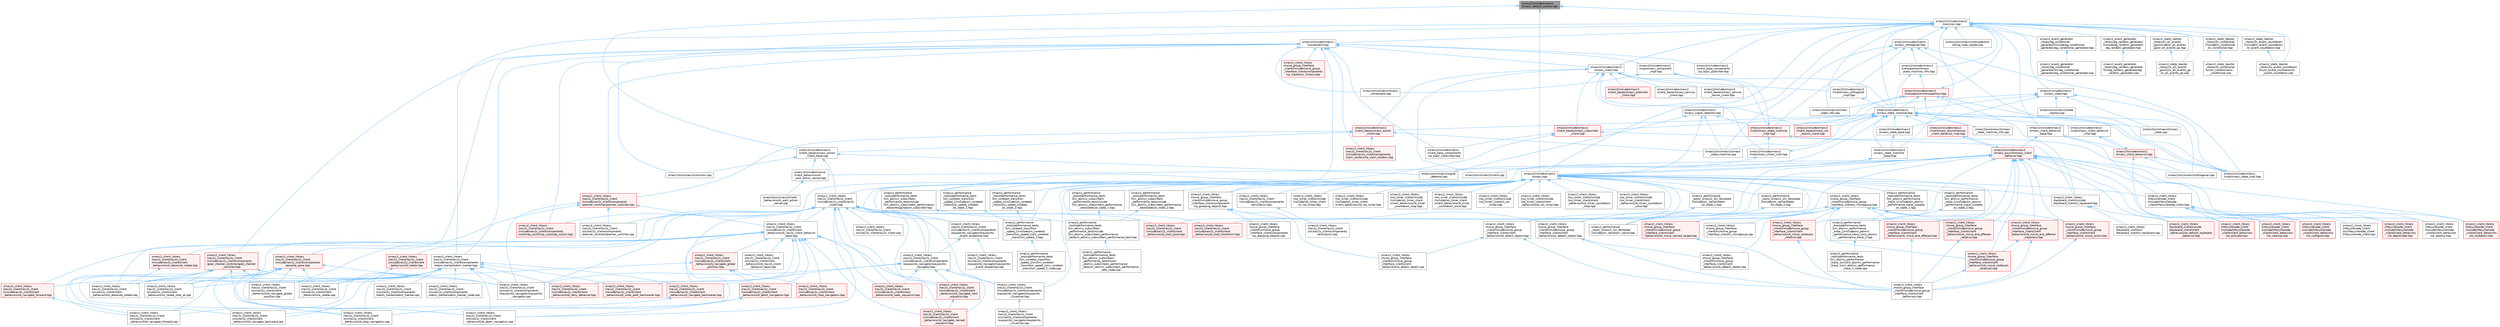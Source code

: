 digraph "smacc2/include/smacc2/smacc_default_events.hpp"
{
 // LATEX_PDF_SIZE
  bgcolor="transparent";
  edge [fontname=Helvetica,fontsize=10,labelfontname=Helvetica,labelfontsize=10];
  node [fontname=Helvetica,fontsize=10,shape=box,height=0.2,width=0.4];
  Node1 [label="smacc2/include/smacc2\l/smacc_default_events.hpp",height=0.2,width=0.4,color="gray40", fillcolor="grey60", style="filled", fontcolor="black",tooltip=" "];
  Node1 -> Node2 [dir="back",color="steelblue1",style="solid"];
  Node2 [label="smacc2/include/smacc2\l/client_bases/smacc_action\l_client_base.hpp",height=0.2,width=0.4,color="grey40", fillcolor="white", style="filled",URL="$smacc__action__client__base_8hpp.html",tooltip=" "];
  Node2 -> Node3 [dir="back",color="steelblue1",style="solid"];
  Node3 [label="smacc2/include/smacc2\l/client_behaviors/cb\l_wait_action_server.hpp",height=0.2,width=0.4,color="grey40", fillcolor="white", style="filled",URL="$cb__wait__action__server_8hpp.html",tooltip=" "];
  Node3 -> Node4 [dir="back",color="steelblue1",style="solid"];
  Node4 [label="smacc2/src/smacc2/client\l_behaviors/cb_wait_action\l_server.cpp",height=0.2,width=0.4,color="grey40", fillcolor="white", style="filled",URL="$cb__wait__action__server_8cpp.html",tooltip=" "];
  Node2 -> Node5 [dir="back",color="steelblue1",style="solid"];
  Node5 [label="smacc2/src/smacc2/common.cpp",height=0.2,width=0.4,color="grey40", fillcolor="white", style="filled",URL="$src_2smacc2_2common_8cpp.html",tooltip=" "];
  Node2 -> Node6 [dir="back",color="steelblue1",style="solid"];
  Node6 [label="smacc2/src/smacc2/signal\l_detector.cpp",height=0.2,width=0.4,color="grey40", fillcolor="white", style="filled",URL="$signal__detector_8cpp.html",tooltip=" "];
  Node2 -> Node7 [dir="back",color="steelblue1",style="solid"];
  Node7 [label="smacc2_client_library\l/nav2z_client/nav2z_client\l/include/nav2z_client/nav2z\l_client.hpp",height=0.2,width=0.4,color="grey40", fillcolor="white", style="filled",URL="$nav2z__client_8hpp.html",tooltip=" "];
  Node7 -> Node8 [dir="back",color="steelblue1",style="solid"];
  Node8 [label="smacc2_client_library\l/nav2z_client/nav2z_client\l/include/nav2z_client/client\l_behaviors/cb_nav2z_client_behavior\l_base.hpp",height=0.2,width=0.4,color="grey40", fillcolor="white", style="filled",URL="$cb__nav2z__client__behavior__base_8hpp.html",tooltip=" "];
  Node8 -> Node9 [dir="back",color="steelblue1",style="solid"];
  Node9 [label="smacc2_client_library\l/nav2z_client/nav2z_client\l/include/nav2z_client/client\l_behaviors/cb_abort_navigation.hpp",height=0.2,width=0.4,color="red", fillcolor="#FFF0F0", style="filled",URL="$cb__abort__navigation_8hpp.html",tooltip=" "];
  Node9 -> Node11 [dir="back",color="steelblue1",style="solid"];
  Node11 [label="smacc2_client_library\l/nav2z_client/nav2z_client\l/src/nav2z_client/client\l_behaviors/cb_abort_navigation.cpp",height=0.2,width=0.4,color="grey40", fillcolor="white", style="filled",URL="$cb__abort__navigation_8cpp.html",tooltip=" "];
  Node9 -> Node12 [dir="back",color="steelblue1",style="solid"];
  Node12 [label="smacc2_client_library\l/nav2z_client/nav2z_client\l/src/nav2z_client/client\l_behaviors/cb_stop_navigation.cpp",height=0.2,width=0.4,color="grey40", fillcolor="white", style="filled",URL="$cb__stop__navigation_8cpp.html",tooltip=" "];
  Node8 -> Node13 [dir="back",color="steelblue1",style="solid"];
  Node13 [label="smacc2_client_library\l/nav2z_client/nav2z_client\l/include/nav2z_client/client\l_behaviors/cb_absolute_rotate.hpp",height=0.2,width=0.4,color="red", fillcolor="#FFF0F0", style="filled",URL="$cb__absolute__rotate_8hpp.html",tooltip=" "];
  Node13 -> Node16 [dir="back",color="steelblue1",style="solid"];
  Node16 [label="smacc2_client_library\l/nav2z_client/nav2z_client\l/src/nav2z_client/client\l_behaviors/cb_absolute_rotate.cpp",height=0.2,width=0.4,color="grey40", fillcolor="white", style="filled",URL="$cb__absolute__rotate_8cpp.html",tooltip=" "];
  Node8 -> Node17 [dir="back",color="steelblue1",style="solid"];
  Node17 [label="smacc2_client_library\l/nav2z_client/nav2z_client\l/include/nav2z_client/client\l_behaviors/cb_navigate_backwards.hpp",height=0.2,width=0.4,color="red", fillcolor="#FFF0F0", style="filled",URL="$cb__navigate__backwards_8hpp.html",tooltip=" "];
  Node17 -> Node18 [dir="back",color="steelblue1",style="solid"];
  Node18 [label="smacc2_client_library\l/nav2z_client/nav2z_client\l/src/nav2z_client/client\l_behaviors/cb_navigate_backward.cpp",height=0.2,width=0.4,color="grey40", fillcolor="white", style="filled",URL="$cb__navigate__backward_8cpp.html",tooltip=" "];
  Node8 -> Node19 [dir="back",color="steelblue1",style="solid"];
  Node19 [label="smacc2_client_library\l/nav2z_client/nav2z_client\l/include/nav2z_client/client\l_behaviors/cb_navigate_forward.hpp",height=0.2,width=0.4,color="red", fillcolor="#FFF0F0", style="filled",URL="$cb__navigate__forward_8hpp.html",tooltip=" "];
  Node19 -> Node20 [dir="back",color="steelblue1",style="solid"];
  Node20 [label="smacc2_client_library\l/nav2z_client/nav2z_client\l/src/nav2z_client/client\l_behaviors/cb_navigate_forward.cpp",height=0.2,width=0.4,color="grey40", fillcolor="white", style="filled",URL="$cb__navigate__forward_8cpp.html",tooltip=" "];
  Node8 -> Node21 [dir="back",color="steelblue1",style="solid"];
  Node21 [label="smacc2_client_library\l/nav2z_client/nav2z_client\l/include/nav2z_client/client\l_behaviors/cb_navigate_global\l_position.hpp",height=0.2,width=0.4,color="red", fillcolor="#FFF0F0", style="filled",URL="$cb__navigate__global__position_8hpp.html",tooltip=" "];
  Node21 -> Node9 [dir="back",color="steelblue1",style="solid"];
  Node21 -> Node22 [dir="back",color="steelblue1",style="solid"];
  Node22 [label="smacc2_client_library\l/nav2z_client/nav2z_client\l/include/nav2z_client/client\l_behaviors/cb_stop_navigation.hpp",height=0.2,width=0.4,color="red", fillcolor="#FFF0F0", style="filled",URL="$cb__stop__navigation_8hpp.html",tooltip=" "];
  Node21 -> Node23 [dir="back",color="steelblue1",style="solid"];
  Node23 [label="smacc2_client_library\l/nav2z_client/nav2z_client\l/src/nav2z_client/client\l_behaviors/cb_navigate_global\l_position.cpp",height=0.2,width=0.4,color="grey40", fillcolor="white", style="filled",URL="$cb__navigate__global__position_8cpp.html",tooltip=" "];
  Node8 -> Node24 [dir="back",color="steelblue1",style="solid"];
  Node24 [label="smacc2_client_library\l/nav2z_client/nav2z_client\l/include/nav2z_client/client\l_behaviors/cb_navigate_named\l_waypoint.hpp",height=0.2,width=0.4,color="red", fillcolor="#FFF0F0", style="filled",URL="$cb__navigate__named__waypoint_8hpp.html",tooltip=" "];
  Node8 -> Node26 [dir="back",color="steelblue1",style="solid"];
  Node26 [label="smacc2_client_library\l/nav2z_client/nav2z_client\l/include/nav2z_client/client\l_behaviors/cb_navigate_next\l_waypoint.hpp",height=0.2,width=0.4,color="red", fillcolor="#FFF0F0", style="filled",URL="$cb__navigate__next__waypoint_8hpp.html",tooltip=" "];
  Node26 -> Node24 [dir="back",color="steelblue1",style="solid"];
  Node8 -> Node30 [dir="back",color="steelblue1",style="solid"];
  Node30 [label="smacc2_client_library\l/nav2z_client/nav2z_client\l/include/nav2z_client/client\l_behaviors/cb_retry_behavior.hpp",height=0.2,width=0.4,color="red", fillcolor="#FFF0F0", style="filled",URL="$cb__retry__behavior_8hpp.html",tooltip=" "];
  Node8 -> Node31 [dir="back",color="steelblue1",style="solid"];
  Node31 [label="smacc2_client_library\l/nav2z_client/nav2z_client\l/include/nav2z_client/client\l_behaviors/cb_rotate.hpp",height=0.2,width=0.4,color="red", fillcolor="#FFF0F0", style="filled",URL="$cb__rotate_8hpp.html",tooltip=" "];
  Node31 -> Node32 [dir="back",color="steelblue1",style="solid"];
  Node32 [label="smacc2_client_library\l/nav2z_client/nav2z_client\l/src/nav2z_client/client\l_behaviors/cb_rotate.cpp",height=0.2,width=0.4,color="grey40", fillcolor="white", style="filled",URL="$cb__rotate_8cpp.html",tooltip=" "];
  Node8 -> Node33 [dir="back",color="steelblue1",style="solid"];
  Node33 [label="smacc2_client_library\l/nav2z_client/nav2z_client\l/include/nav2z_client/client\l_behaviors/cb_seek_waypoint.hpp",height=0.2,width=0.4,color="red", fillcolor="#FFF0F0", style="filled",URL="$cb__seek__waypoint_8hpp.html",tooltip=" "];
  Node8 -> Node22 [dir="back",color="steelblue1",style="solid"];
  Node8 -> Node35 [dir="back",color="steelblue1",style="solid"];
  Node35 [label="smacc2_client_library\l/nav2z_client/nav2z_client\l/include/nav2z_client/client\l_behaviors/cb_undo_path_backwards.hpp",height=0.2,width=0.4,color="red", fillcolor="#FFF0F0", style="filled",URL="$cb__undo__path__backwards_8hpp.html",tooltip=" "];
  Node8 -> Node37 [dir="back",color="steelblue1",style="solid"];
  Node37 [label="smacc2_client_library\l/nav2z_client/nav2z_client\l/src/nav2z_client/client\l_behaviors/cb_nav2z_client\l_behavior_base.cpp",height=0.2,width=0.4,color="grey40", fillcolor="white", style="filled",URL="$cb__nav2z__client__behavior__base_8cpp.html",tooltip=" "];
  Node7 -> Node24 [dir="back",color="steelblue1",style="solid"];
  Node7 -> Node26 [dir="back",color="steelblue1",style="solid"];
  Node7 -> Node33 [dir="back",color="steelblue1",style="solid"];
  Node7 -> Node38 [dir="back",color="steelblue1",style="solid"];
  Node38 [label="smacc2_client_library\l/nav2z_client/nav2z_client\l/include/nav2z_client/client\l_behaviors/cb_wait_pose.hpp",height=0.2,width=0.4,color="red", fillcolor="#FFF0F0", style="filled",URL="$cb__wait__pose_8hpp.html",tooltip=" "];
  Node7 -> Node40 [dir="back",color="steelblue1",style="solid"];
  Node40 [label="smacc2_client_library\l/nav2z_client/nav2z_client\l/include/nav2z_client/client\l_behaviors/cb_wait_transform.hpp",height=0.2,width=0.4,color="red", fillcolor="#FFF0F0", style="filled",URL="$cb__wait__transform_8hpp.html",tooltip=" "];
  Node7 -> Node42 [dir="back",color="steelblue1",style="solid"];
  Node42 [label="smacc2_client_library\l/nav2z_client/nav2z_client\l/include/nav2z_client/components\l/costmap_switch/cp_costmap_switch.hpp",height=0.2,width=0.4,color="red", fillcolor="#FFF0F0", style="filled",URL="$cp__costmap__switch_8hpp.html",tooltip=" "];
  Node7 -> Node44 [dir="back",color="steelblue1",style="solid"];
  Node44 [label="smacc2_client_library\l/nav2z_client/nav2z_client\l/include/nav2z_client/components\l/waypoints_navigator/waypoints\l_event_dispatcher.hpp",height=0.2,width=0.4,color="grey40", fillcolor="white", style="filled",URL="$waypoints__event__dispatcher_8hpp.html",tooltip=" "];
  Node44 -> Node45 [dir="back",color="steelblue1",style="solid"];
  Node45 [label="smacc2_client_library\l/nav2z_client/nav2z_client\l/include/nav2z_client/components\l/waypoints_navigator/waypoints\l_navigator.hpp",height=0.2,width=0.4,color="grey40", fillcolor="white", style="filled",URL="$waypoints__navigator_8hpp.html",tooltip=" "];
  Node45 -> Node17 [dir="back",color="steelblue1",style="solid"];
  Node45 -> Node24 [dir="back",color="steelblue1",style="solid"];
  Node45 -> Node26 [dir="back",color="steelblue1",style="solid"];
  Node45 -> Node33 [dir="back",color="steelblue1",style="solid"];
  Node45 -> Node46 [dir="back",color="steelblue1",style="solid"];
  Node46 [label="smacc2_client_library\l/nav2z_client/nav2z_client\l/include/nav2z_client/components\l/waypoints_navigator/waypoints\l_visualizer.hpp",height=0.2,width=0.4,color="grey40", fillcolor="white", style="filled",URL="$waypoints__visualizer_8hpp.html",tooltip=" "];
  Node46 -> Node47 [dir="back",color="steelblue1",style="solid"];
  Node47 [label="smacc2_client_library\l/nav2z_client/nav2z_client\l/src/nav2z_client/components\l/waypoints_navigator/waypoints\l_visualizer.cpp",height=0.2,width=0.4,color="grey40", fillcolor="white", style="filled",URL="$waypoints__visualizer_8cpp.html",tooltip=" "];
  Node45 -> Node48 [dir="back",color="steelblue1",style="solid"];
  Node48 [label="smacc2_client_library\l/nav2z_client/nav2z_client\l/src/nav2z_client/components\l/waypoints_navigator/waypoints\l_navigator.cpp",height=0.2,width=0.4,color="grey40", fillcolor="white", style="filled",URL="$waypoints__navigator_8cpp.html",tooltip=" "];
  Node44 -> Node49 [dir="back",color="steelblue1",style="solid"];
  Node49 [label="smacc2_client_library\l/nav2z_client/nav2z_client\l/src/nav2z_client/components\l/waypoints_navigator/waypoints\l_event_dispatcher.cpp",height=0.2,width=0.4,color="grey40", fillcolor="white", style="filled",URL="$waypoints__event__dispatcher_8cpp.html",tooltip=" "];
  Node7 -> Node45 [dir="back",color="steelblue1",style="solid"];
  Node7 -> Node46 [dir="back",color="steelblue1",style="solid"];
  Node7 -> Node11 [dir="back",color="steelblue1",style="solid"];
  Node7 -> Node16 [dir="back",color="steelblue1",style="solid"];
  Node7 -> Node15 [dir="back",color="steelblue1",style="solid"];
  Node15 [label="smacc2_client_library\l/nav2z_client/nav2z_client\l/src/nav2z_client/client\l_behaviors/cb_rotate_look_at.cpp",height=0.2,width=0.4,color="grey40", fillcolor="white", style="filled",URL="$cb__rotate__look__at_8cpp.html",tooltip=" "];
  Node7 -> Node12 [dir="back",color="steelblue1",style="solid"];
  Node7 -> Node50 [dir="back",color="steelblue1",style="solid"];
  Node50 [label="smacc2_client_library\l/nav2z_client/nav2z_client\l/src/nav2z_client/components\l/planner_switcher/planner_switcher.cpp",height=0.2,width=0.4,color="grey40", fillcolor="white", style="filled",URL="$planner__switcher_8cpp.html",tooltip=" "];
  Node7 -> Node48 [dir="back",color="steelblue1",style="solid"];
  Node7 -> Node51 [dir="back",color="steelblue1",style="solid"];
  Node51 [label="smacc2_client_library\l/nav2z_client/nav2z_client\l/src/nav2z_client/nav2z_client.cpp",height=0.2,width=0.4,color="grey40", fillcolor="white", style="filled",URL="$nav2z__client_8cpp.html",tooltip=" "];
  Node1 -> Node52 [dir="back",color="steelblue1",style="solid"];
  Node52 [label="smacc2/include/smacc2\l/common.hpp",height=0.2,width=0.4,color="grey40", fillcolor="white", style="filled",URL="$include_2smacc2_2common_8hpp.html",tooltip=" "];
  Node52 -> Node53 [dir="back",color="steelblue1",style="solid"];
  Node53 [label="smacc2/include/smacc2\l/client_base_components\l/cp_topic_publisher.hpp",height=0.2,width=0.4,color="grey40", fillcolor="white", style="filled",URL="$cp__topic__publisher_8hpp.html",tooltip=" "];
  Node52 -> Node54 [dir="back",color="steelblue1",style="solid"];
  Node54 [label="smacc2/include/smacc2\l/component.hpp",height=0.2,width=0.4,color="grey40", fillcolor="white", style="filled",URL="$component_8hpp.html",tooltip=" "];
  Node54 -> Node53 [dir="back",color="steelblue1",style="solid"];
  Node54 -> Node55 [dir="back",color="steelblue1",style="solid"];
  Node55 [label="smacc2/include/smacc2\l/client_base_components\l/cp_topic_subscriber.hpp",height=0.2,width=0.4,color="grey40", fillcolor="white", style="filled",URL="$cp__topic__subscriber_8hpp.html",tooltip=" "];
  Node54 -> Node56 [dir="back",color="steelblue1",style="solid"];
  Node56 [label="smacc2/include/smacc2\l/impl/smacc_component\l_impl.hpp",height=0.2,width=0.4,color="grey40", fillcolor="white", style="filled",URL="$smacc__component__impl_8hpp.html",tooltip=" "];
  Node56 -> Node57 [dir="back",color="steelblue1",style="solid"];
  Node57 [label="smacc2/include/smacc2\l/smacc_state_machine.hpp",height=0.2,width=0.4,color="grey40", fillcolor="white", style="filled",URL="$smacc__state__machine_8hpp.html",tooltip=" "];
  Node57 -> Node58 [dir="back",color="steelblue1",style="solid"];
  Node58 [label="smacc2/include/smacc2\l/client_bases/smacc_action\l_client.hpp",height=0.2,width=0.4,color="red", fillcolor="#FFF0F0", style="filled",URL="$smacc__action__client_8hpp.html",tooltip=" "];
  Node58 -> Node2 [dir="back",color="steelblue1",style="solid"];
  Node58 -> Node60 [dir="back",color="steelblue1",style="solid"];
  Node60 [label="smacc2/src/smacc2/smacc\l_state_machine.cpp",height=0.2,width=0.4,color="grey40", fillcolor="white", style="filled",URL="$smacc__state__machine_8cpp.html",tooltip=" "];
  Node58 -> Node61 [dir="back",color="steelblue1",style="solid"];
  Node61 [label="smacc2_client_library\l/nav2z_client/nav2z_client\l/include/nav2z_client/components\l/planner_switcher/planner_switcher.hpp",height=0.2,width=0.4,color="red", fillcolor="#FFF0F0", style="filled",URL="$planner__switcher_8hpp.html",tooltip=" "];
  Node61 -> Node8 [dir="back",color="steelblue1",style="solid"];
  Node61 -> Node23 [dir="back",color="steelblue1",style="solid"];
  Node61 -> Node50 [dir="back",color="steelblue1",style="solid"];
  Node61 -> Node48 [dir="back",color="steelblue1",style="solid"];
  Node58 -> Node62 [dir="back",color="steelblue1",style="solid"];
  Node62 [label="smacc2_client_library\l/nav2z_client/nav2z_client\l/include/nav2z_client/components\l/slam_toolbox/cp_slam_toolbox.hpp",height=0.2,width=0.4,color="red", fillcolor="#FFF0F0", style="filled",URL="$cp__slam__toolbox_8hpp.html",tooltip=" "];
  Node57 -> Node68 [dir="back",color="steelblue1",style="solid"];
  Node68 [label="smacc2/include/smacc2\l/client_bases/smacc_ros\l_launch_client.hpp",height=0.2,width=0.4,color="red", fillcolor="#FFF0F0", style="filled",URL="$smacc__ros__launch__client_8hpp.html",tooltip=" "];
  Node57 -> Node72 [dir="back",color="steelblue1",style="solid"];
  Node72 [label="smacc2/include/smacc2\l/client_bases/smacc_subscriber\l_client.hpp",height=0.2,width=0.4,color="red", fillcolor="#FFF0F0", style="filled",URL="$smacc__subscriber__client_8hpp.html",tooltip=" "];
  Node72 -> Node55 [dir="back",color="steelblue1",style="solid"];
  Node72 -> Node73 [dir="back",color="steelblue1",style="solid"];
  Node73 [label="smacc2_client_library\l/keyboard_client/include\l/keyboard_client/cl_keyboard.hpp",height=0.2,width=0.4,color="grey40", fillcolor="white", style="filled",URL="$cl__keyboard_8hpp.html",tooltip=" "];
  Node73 -> Node74 [dir="back",color="steelblue1",style="solid"];
  Node74 [label="smacc2_client_library\l/keyboard_client/include\l/keyboard_client/client\l_behaviors/cb_default_keyboard\l_behavior.hpp",height=0.2,width=0.4,color="red", fillcolor="#FFF0F0", style="filled",URL="$cb__default__keyboard__behavior_8hpp.html",tooltip=" "];
  Node73 -> Node76 [dir="back",color="steelblue1",style="solid"];
  Node76 [label="smacc2_client_library\l/keyboard_client/src\l/keyboard_client/cl_keyboard.cpp",height=0.2,width=0.4,color="grey40", fillcolor="white", style="filled",URL="$cl__keyboard_8cpp.html",tooltip=" "];
  Node72 -> Node80 [dir="back",color="steelblue1",style="solid"];
  Node80 [label="smacc2_performance\l_tools/performance_tests\l/sm_atomic_subscribers\l_performance_test/include\l/sm_atomic_subscribers_performance\l_test/orthogonals/or_subscriber.hpp",height=0.2,width=0.4,color="grey40", fillcolor="white", style="filled",URL="$or__subscriber_8hpp.html",tooltip=" "];
  Node80 -> Node81 [dir="back",color="steelblue1",style="solid"];
  Node81 [label="smacc2_performance\l_tools/performance_tests\l/sm_atomic_subscribers\l_performance_test/include\l/sm_atomic_subscribers_performance\l_test/sm_atomic_subscribers_performance_test.hpp",height=0.2,width=0.4,color="grey40", fillcolor="white", style="filled",URL="$sm__atomic__subscribers__performance__test_8hpp.html",tooltip=" "];
  Node81 -> Node82 [dir="back",color="steelblue1",style="solid"];
  Node82 [label="smacc2_performance\l_tools/performance_tests\l/sm_atomic_subscribers\l_performance_test/src/sm\l_atomic_subscribers_performance\l_test/sm_atomic_subscribers_performance\l_test_node.cpp",height=0.2,width=0.4,color="grey40", fillcolor="white", style="filled",URL="$sm__atomic__subscribers__performance__test__node_8cpp.html",tooltip=" "];
  Node57 -> Node83 [dir="back",color="steelblue1",style="solid"];
  Node83 [label="smacc2/include/smacc2\l/impl/smacc_asynchronous\l_client_behavior_impl.hpp",height=0.2,width=0.4,color="red", fillcolor="#FFF0F0", style="filled",URL="$smacc__asynchronous__client__behavior__impl_8hpp.html",tooltip=" "];
  Node83 -> Node85 [dir="back",color="steelblue1",style="solid"];
  Node85 [label="smacc2/include/smacc2\l/smacc_asynchronous_client\l_behavior.hpp",height=0.2,width=0.4,color="red", fillcolor="#FFF0F0", style="filled",URL="$smacc__asynchronous__client__behavior_8hpp.html",tooltip=" "];
  Node85 -> Node3 [dir="back",color="steelblue1",style="solid"];
  Node85 -> Node83 [dir="back",color="steelblue1",style="solid"];
  Node85 -> Node91 [dir="back",color="steelblue1",style="solid"];
  Node91 [label="smacc2/include/smacc2\l/smacc.hpp",height=0.2,width=0.4,color="grey40", fillcolor="white", style="filled",URL="$smacc_8hpp.html",tooltip=" "];
  Node91 -> Node73 [dir="back",color="steelblue1",style="solid"];
  Node91 -> Node92 [dir="back",color="steelblue1",style="solid"];
  Node92 [label="smacc2_client_library\l/lifecyclenode_client\l/include/lifecyclenode\l_client/lifecyclenode_client.hpp",height=0.2,width=0.4,color="grey40", fillcolor="white", style="filled",URL="$lifecyclenode__client_8hpp.html",tooltip=" "];
  Node92 -> Node93 [dir="back",color="steelblue1",style="solid"];
  Node93 [label="smacc2_client_library\l/lifecyclenode_client\l/include/lifecyclenode\l_client/client_behaviors\l/cb_activate.hpp",height=0.2,width=0.4,color="red", fillcolor="#FFF0F0", style="filled",URL="$cb__activate_8hpp.html",tooltip=" "];
  Node92 -> Node95 [dir="back",color="steelblue1",style="solid"];
  Node95 [label="smacc2_client_library\l/lifecyclenode_client\l/include/lifecyclenode\l_client/client_behaviors\l/cb_cleanup.hpp",height=0.2,width=0.4,color="red", fillcolor="#FFF0F0", style="filled",URL="$cb__cleanup_8hpp.html",tooltip=" "];
  Node92 -> Node96 [dir="back",color="steelblue1",style="solid"];
  Node96 [label="smacc2_client_library\l/lifecyclenode_client\l/include/lifecyclenode\l_client/client_behaviors\l/cb_configure.hpp",height=0.2,width=0.4,color="red", fillcolor="#FFF0F0", style="filled",URL="$cb__configure_8hpp.html",tooltip=" "];
  Node92 -> Node97 [dir="back",color="steelblue1",style="solid"];
  Node97 [label="smacc2_client_library\l/lifecyclenode_client\l/include/lifecyclenode\l_client/client_behaviors\l/cb_deactivate.hpp",height=0.2,width=0.4,color="red", fillcolor="#FFF0F0", style="filled",URL="$cb__deactivate_8hpp.html",tooltip=" "];
  Node92 -> Node98 [dir="back",color="steelblue1",style="solid"];
  Node98 [label="smacc2_client_library\l/lifecyclenode_client\l/include/lifecyclenode\l_client/client_behaviors\l/cb_destroy.hpp",height=0.2,width=0.4,color="grey40", fillcolor="white", style="filled",URL="$cb__destroy_8hpp.html",tooltip=" "];
  Node92 -> Node99 [dir="back",color="steelblue1",style="solid"];
  Node99 [label="smacc2_client_library\l/lifecyclenode_client\l/include/lifecyclenode\l_client/client_behaviors\l/cb_shutdown.hpp",height=0.2,width=0.4,color="red", fillcolor="#FFF0F0", style="filled",URL="$cb__shutdown_8hpp.html",tooltip=" "];
  Node92 -> Node100 [dir="back",color="steelblue1",style="solid"];
  Node100 [label="smacc2_client_library\l/lifecyclenode_client\l/src/lifecyclenode_client\l/lifecyclenode_client.cpp",height=0.2,width=0.4,color="grey40", fillcolor="white", style="filled",URL="$lifecyclenode__client_8cpp.html",tooltip=" "];
  Node91 -> Node101 [dir="back",color="steelblue1",style="solid"];
  Node101 [label="smacc2_client_library\l/move_group_interface\l_client/include/move_group\l_interface_client/cl_movegroup.hpp",height=0.2,width=0.4,color="grey40", fillcolor="white", style="filled",URL="$cl__movegroup_8hpp.html",tooltip=" "];
  Node101 -> Node102 [dir="back",color="steelblue1",style="solid"];
  Node102 [label="smacc2_client_library\l/move_group_interface\l_client/include/move_group\l_interface_client/client\l_behaviors/cb_attach_object.hpp",height=0.2,width=0.4,color="grey40", fillcolor="white", style="filled",URL="$cb__attach__object_8hpp.html",tooltip=" "];
  Node102 -> Node103 [dir="back",color="steelblue1",style="solid"];
  Node103 [label="smacc2_client_library\l/move_group_interface\l_client/include/move_group\l_interface_client/client\l_behaviors.hpp",height=0.2,width=0.4,color="grey40", fillcolor="white", style="filled",URL="$move__group__interface__client_2include_2move__group__interface__client_2client__behaviors_8hpp.html",tooltip=" "];
  Node102 -> Node104 [dir="back",color="steelblue1",style="solid"];
  Node104 [label="smacc2_client_library\l/move_group_interface\l_client/src/move_group\l_interface_client/client\l_behaviors/cb_attach_object.cpp",height=0.2,width=0.4,color="grey40", fillcolor="white", style="filled",URL="$cb__attach__object_8cpp.html",tooltip=" "];
  Node101 -> Node105 [dir="back",color="steelblue1",style="solid"];
  Node105 [label="smacc2_client_library\l/move_group_interface\l_client/include/move_group\l_interface_client/client\l_behaviors/cb_detach_object.hpp",height=0.2,width=0.4,color="grey40", fillcolor="white", style="filled",URL="$cb__detach__object_8hpp.html",tooltip=" "];
  Node105 -> Node103 [dir="back",color="steelblue1",style="solid"];
  Node105 -> Node106 [dir="back",color="steelblue1",style="solid"];
  Node106 [label="smacc2_client_library\l/move_group_interface\l_client/src/move_group\l_interface_client/client\l_behaviors/cb_detach_object.cpp",height=0.2,width=0.4,color="grey40", fillcolor="white", style="filled",URL="$cb__detach__object_8cpp.html",tooltip=" "];
  Node101 -> Node107 [dir="back",color="steelblue1",style="solid"];
  Node107 [label="smacc2_client_library\l/move_group_interface\l_client/include/move_group\l_interface_client/client\l_behaviors/cb_move_cartesian\l_relative.hpp",height=0.2,width=0.4,color="red", fillcolor="#FFF0F0", style="filled",URL="$cb__move__cartesian__relative_8hpp.html",tooltip=" "];
  Node107 -> Node103 [dir="back",color="steelblue1",style="solid"];
  Node101 -> Node109 [dir="back",color="steelblue1",style="solid"];
  Node109 [label="smacc2_client_library\l/move_group_interface\l_client/include/move_group\l_interface_client/client\l_behaviors/cb_move_cartesian\l_relative2.hpp",height=0.2,width=0.4,color="red", fillcolor="#FFF0F0", style="filled",URL="$cb__move__cartesian__relative2_8hpp.html",tooltip=" "];
  Node109 -> Node103 [dir="back",color="steelblue1",style="solid"];
  Node101 -> Node111 [dir="back",color="steelblue1",style="solid"];
  Node111 [label="smacc2_client_library\l/move_group_interface\l_client/include/move_group\l_interface_client/client\l_behaviors/cb_move_end_effector.hpp",height=0.2,width=0.4,color="red", fillcolor="#FFF0F0", style="filled",URL="$cb__move__end__effector_8hpp.html",tooltip=" "];
  Node111 -> Node103 [dir="back",color="steelblue1",style="solid"];
  Node101 -> Node113 [dir="back",color="steelblue1",style="solid"];
  Node113 [label="smacc2_client_library\l/move_group_interface\l_client/include/move_group\l_interface_client/client\l_behaviors/cb_move_end_effector\l_relative.hpp",height=0.2,width=0.4,color="red", fillcolor="#FFF0F0", style="filled",URL="$cb__move__end__effector__relative_8hpp.html",tooltip=" "];
  Node113 -> Node103 [dir="back",color="steelblue1",style="solid"];
  Node101 -> Node115 [dir="back",color="steelblue1",style="solid"];
  Node115 [label="smacc2_client_library\l/move_group_interface\l_client/include/move_group\l_interface_client/client\l_behaviors/cb_move_end_effector\l_trajectory.hpp",height=0.2,width=0.4,color="red", fillcolor="#FFF0F0", style="filled",URL="$cb__move__end__effector__trajectory_8hpp.html",tooltip=" "];
  Node115 -> Node103 [dir="back",color="steelblue1",style="solid"];
  Node115 -> Node109 [dir="back",color="steelblue1",style="solid"];
  Node101 -> Node127 [dir="back",color="steelblue1",style="solid"];
  Node127 [label="smacc2_client_library\l/move_group_interface\l_client/include/move_group\l_interface_client/client\l_behaviors/cb_move_joints.hpp",height=0.2,width=0.4,color="red", fillcolor="#FFF0F0", style="filled",URL="$cb__move__joints_8hpp.html",tooltip=" "];
  Node127 -> Node103 [dir="back",color="steelblue1",style="solid"];
  Node101 -> Node133 [dir="back",color="steelblue1",style="solid"];
  Node133 [label="smacc2_client_library\l/move_group_interface\l_client/include/move_group\l_interface_client/client\l_behaviors/cb_move_named_target.hpp",height=0.2,width=0.4,color="red", fillcolor="#FFF0F0", style="filled",URL="$cb__move__named__target_8hpp.html",tooltip=" "];
  Node133 -> Node103 [dir="back",color="steelblue1",style="solid"];
  Node101 -> Node135 [dir="back",color="steelblue1",style="solid"];
  Node135 [label="smacc2_client_library\l/move_group_interface\l_client/src/move_group\l_interface_client/cl_movegroup.cpp",height=0.2,width=0.4,color="grey40", fillcolor="white", style="filled",URL="$cl__movegroup_8cpp.html",tooltip=" "];
  Node101 -> Node106 [dir="back",color="steelblue1",style="solid"];
  Node91 -> Node102 [dir="back",color="steelblue1",style="solid"];
  Node91 -> Node105 [dir="back",color="steelblue1",style="solid"];
  Node91 -> Node136 [dir="back",color="steelblue1",style="solid"];
  Node136 [label="smacc2_client_library\l/move_group_interface\l_client/include/move_group\l_interface_client/components\l/cp_grasping_objects.hpp",height=0.2,width=0.4,color="grey40", fillcolor="white", style="filled",URL="$cp__grasping__objects_8hpp.html",tooltip=" "];
  Node136 -> Node105 [dir="back",color="steelblue1",style="solid"];
  Node136 -> Node104 [dir="back",color="steelblue1",style="solid"];
  Node136 -> Node137 [dir="back",color="steelblue1",style="solid"];
  Node137 [label="smacc2_client_library\l/move_group_interface\l_client/src/move_group\l_interface_client/components\l/cp_grasping_objects.cpp",height=0.2,width=0.4,color="grey40", fillcolor="white", style="filled",URL="$cp__grasping__objects_8cpp.html",tooltip=" "];
  Node91 -> Node138 [dir="back",color="steelblue1",style="solid"];
  Node138 [label="smacc2_client_library\l/nav2z_client/nav2z_client\l/include/nav2z_client/components\l/amcl/amcl.hpp",height=0.2,width=0.4,color="grey40", fillcolor="white", style="filled",URL="$amcl_8hpp.html",tooltip=" "];
  Node138 -> Node139 [dir="back",color="steelblue1",style="solid"];
  Node139 [label="smacc2_client_library\l/nav2z_client/nav2z_client\l/src/nav2z_client/components\l/amcl/amcl.cpp",height=0.2,width=0.4,color="grey40", fillcolor="white", style="filled",URL="$amcl_8cpp.html",tooltip=" "];
  Node91 -> Node44 [dir="back",color="steelblue1",style="solid"];
  Node91 -> Node45 [dir="back",color="steelblue1",style="solid"];
  Node91 -> Node46 [dir="back",color="steelblue1",style="solid"];
  Node91 -> Node7 [dir="back",color="steelblue1",style="solid"];
  Node91 -> Node140 [dir="back",color="steelblue1",style="solid"];
  Node140 [label="smacc2_client_library\l/ros_timer_client/include\l/include/ros_timer_client\l/cl_ros_timer.hpp",height=0.2,width=0.4,color="grey40", fillcolor="white", style="filled",URL="$include_2ros__timer__client_2cl__ros__timer_8hpp.html",tooltip=" "];
  Node91 -> Node141 [dir="back",color="steelblue1",style="solid"];
  Node141 [label="smacc2_client_library\l/ros_timer_client/include\l/include/ros_timer_client\l/client_behaviors/cb_ros_timer.hpp",height=0.2,width=0.4,color="grey40", fillcolor="white", style="filled",URL="$include_2ros__timer__client_2client__behaviors_2cb__ros__timer_8hpp.html",tooltip=" "];
  Node91 -> Node142 [dir="back",color="steelblue1",style="solid"];
  Node142 [label="smacc2_client_library\l/ros_timer_client/include\l/include/ros_timer_client\l/client_behaviors/cb_timer\l_countdown_loop.hpp",height=0.2,width=0.4,color="grey40", fillcolor="white", style="filled",URL="$include_2ros__timer__client_2client__behaviors_2cb__timer__countdown__loop_8hpp.html",tooltip=" "];
  Node91 -> Node143 [dir="back",color="steelblue1",style="solid"];
  Node143 [label="smacc2_client_library\l/ros_timer_client/include\l/include/ros_timer_client\l/client_behaviors/cb_timer\l_countdown_once.hpp",height=0.2,width=0.4,color="grey40", fillcolor="white", style="filled",URL="$include_2ros__timer__client_2client__behaviors_2cb__timer__countdown__once_8hpp.html",tooltip=" "];
  Node91 -> Node144 [dir="back",color="steelblue1",style="solid"];
  Node144 [label="smacc2_client_library\l/ros_timer_client/include\l/ros_timer_client/cl_ros\l_timer.hpp",height=0.2,width=0.4,color="grey40", fillcolor="white", style="filled",URL="$ros__timer__client_2cl__ros__timer_8hpp.html",tooltip=" "];
  Node91 -> Node145 [dir="back",color="steelblue1",style="solid"];
  Node145 [label="smacc2_client_library\l/ros_timer_client/include\l/ros_timer_client/client\l_behaviors/cb_ros_timer.hpp",height=0.2,width=0.4,color="grey40", fillcolor="white", style="filled",URL="$ros__timer__client_2client__behaviors_2cb__ros__timer_8hpp.html",tooltip=" "];
  Node91 -> Node146 [dir="back",color="steelblue1",style="solid"];
  Node146 [label="smacc2_client_library\l/ros_timer_client/include\l/ros_timer_client/client\l_behaviors/cb_timer_countdown\l_loop.hpp",height=0.2,width=0.4,color="grey40", fillcolor="white", style="filled",URL="$ros__timer__client_2client__behaviors_2cb__timer__countdown__loop_8hpp.html",tooltip=" "];
  Node91 -> Node147 [dir="back",color="steelblue1",style="solid"];
  Node147 [label="smacc2_client_library\l/ros_timer_client/include\l/ros_timer_client/client\l_behaviors/cb_timer_countdown\l_once.hpp",height=0.2,width=0.4,color="grey40", fillcolor="white", style="filled",URL="$ros__timer__client_2client__behaviors_2cb__timer__countdown__once_8hpp.html",tooltip=" "];
  Node91 -> Node148 [dir="back",color="steelblue1",style="solid"];
  Node148 [label="smacc2_performance\l_tools/_smacc2_sm_template\l/include/sm_name/sm_name.hpp",height=0.2,width=0.4,color="grey40", fillcolor="white", style="filled",URL="$sm__name_8hpp.html",tooltip=" "];
  Node91 -> Node149 [dir="back",color="steelblue1",style="solid"];
  Node149 [label="smacc2_performance\l_tools/_smacc2_sm_template\l/include/sm_name/states\l/st_state_1.hpp",height=0.2,width=0.4,color="grey40", fillcolor="white", style="filled",URL="$__smacc2__sm__template_2include_2sm__name_2states_2st__state__1_8hpp.html",tooltip=" "];
  Node149 -> Node148 [dir="back",color="steelblue1",style="solid"];
  Node91 -> Node150 [dir="back",color="steelblue1",style="solid"];
  Node150 [label="smacc2_performance\l_tools/_smacc2_sm_template\l/include/sm_name/states\l/st_state_2.hpp",height=0.2,width=0.4,color="grey40", fillcolor="white", style="filled",URL="$__smacc2__sm__template_2include_2sm__name_2states_2st__state__2_8hpp.html",tooltip=" "];
  Node150 -> Node148 [dir="back",color="steelblue1",style="solid"];
  Node91 -> Node151 [dir="back",color="steelblue1",style="solid"];
  Node151 [label="smacc2_performance\l_tools/performance_tests\l/sm_atomic_performance\l_trace_1/include/sm_atomic\l_performance_trace_1/sm_atomic\l_performance_trace_1.hpp",height=0.2,width=0.4,color="grey40", fillcolor="white", style="filled",URL="$sm__atomic__performance__trace__1_8hpp.html",tooltip=" "];
  Node151 -> Node152 [dir="back",color="steelblue1",style="solid"];
  Node152 [label="smacc2_performance\l_tools/performance_tests\l/sm_atomic_performance\l_trace_1/src/sm_atomic_performance\l_trace_1/sm_atomic_performance\l_trace_1_node.cpp",height=0.2,width=0.4,color="grey40", fillcolor="white", style="filled",URL="$sm__atomic__performance__trace__1__node_8cpp.html",tooltip=" "];
  Node91 -> Node153 [dir="back",color="steelblue1",style="solid"];
  Node153 [label="smacc2_performance\l_tools/performance_tests\l/sm_atomic_performance\l_trace_1/include/sm_atomic\l_performance_trace_1/states\l/st_state_1.hpp",height=0.2,width=0.4,color="grey40", fillcolor="white", style="filled",URL="$performance__tests_2sm__atomic__performance__trace__1_2include_2sm__atomic__performance__trace__1_2states_2st__state__1_8hpp.html",tooltip=" "];
  Node153 -> Node151 [dir="back",color="steelblue1",style="solid"];
  Node91 -> Node154 [dir="back",color="steelblue1",style="solid"];
  Node154 [label="smacc2_performance\l_tools/performance_tests\l/sm_atomic_performance\l_trace_1/include/sm_atomic\l_performance_trace_1/states\l/st_state_2.hpp",height=0.2,width=0.4,color="grey40", fillcolor="white", style="filled",URL="$performance__tests_2sm__atomic__performance__trace__1_2include_2sm__atomic__performance__trace__1_2states_2st__state__2_8hpp.html",tooltip=" "];
  Node154 -> Node151 [dir="back",color="steelblue1",style="solid"];
  Node91 -> Node80 [dir="back",color="steelblue1",style="solid"];
  Node91 -> Node81 [dir="back",color="steelblue1",style="solid"];
  Node91 -> Node155 [dir="back",color="steelblue1",style="solid"];
  Node155 [label="smacc2_performance\l_tools/performance_tests\l/sm_atomic_subscribers\l_performance_test/include\l/sm_atomic_subscribers_performance\l_test/states/st_state_1.hpp",height=0.2,width=0.4,color="grey40", fillcolor="white", style="filled",URL="$performance__tests_2sm__atomic__subscribers__performance__test_2include_2sm__atomic__subscribers028ac471fe31c261269e7637c8f834c8.html",tooltip=" "];
  Node155 -> Node81 [dir="back",color="steelblue1",style="solid"];
  Node91 -> Node156 [dir="back",color="steelblue1",style="solid"];
  Node156 [label="smacc2_performance\l_tools/performance_tests\l/sm_atomic_subscribers\l_performance_test/include\l/sm_atomic_subscribers_performance\l_test/states/st_state_2.hpp",height=0.2,width=0.4,color="grey40", fillcolor="white", style="filled",URL="$performance__tests_2sm__atomic__subscribers__performance__test_2include_2sm__atomic__subscribersd0468da40e86585f92c2c0e3943e71bd.html",tooltip=" "];
  Node156 -> Node81 [dir="back",color="steelblue1",style="solid"];
  Node91 -> Node157 [dir="back",color="steelblue1",style="solid"];
  Node157 [label="smacc2_performance\l_tools/performance_tests\l/sm_coretest_transition\l_speed_1/include/sm_coretest\l_transition_speed_1/sm_coretest\l_transition_speed_1.hpp",height=0.2,width=0.4,color="grey40", fillcolor="white", style="filled",URL="$sm__coretest__transition__speed__1_8hpp.html",tooltip=" "];
  Node157 -> Node158 [dir="back",color="steelblue1",style="solid"];
  Node158 [label="smacc2_performance\l_tools/performance_tests\l/sm_coretest_transition\l_speed_1/src/sm_coretest\l_transition_speed_1/sm_coretest\l_transition_speed_1_node.cpp",height=0.2,width=0.4,color="grey40", fillcolor="white", style="filled",URL="$sm__coretest__transition__speed__1__node_8cpp.html",tooltip=" "];
  Node91 -> Node159 [dir="back",color="steelblue1",style="solid"];
  Node159 [label="smacc2_performance\l_tools/performance_tests\l/sm_coretest_transition\l_speed_1/include/sm_coretest\l_transition_speed_1/states\l/st_state_1.hpp",height=0.2,width=0.4,color="grey40", fillcolor="white", style="filled",URL="$performance__tests_2sm__coretest__transition__speed__1_2include_2sm__coretest__transition__speed__1_2states_2st__state__1_8hpp.html",tooltip=" "];
  Node159 -> Node157 [dir="back",color="steelblue1",style="solid"];
  Node91 -> Node160 [dir="back",color="steelblue1",style="solid"];
  Node160 [label="smacc2_performance\l_tools/performance_tests\l/sm_coretest_transition\l_speed_1/include/sm_coretest\l_transition_speed_1/states\l/st_state_2.hpp",height=0.2,width=0.4,color="grey40", fillcolor="white", style="filled",URL="$performance__tests_2sm__coretest__transition__speed__1_2include_2sm__coretest__transition__speed__1_2states_2st__state__2_8hpp.html",tooltip=" "];
  Node160 -> Node157 [dir="back",color="steelblue1",style="solid"];
  Node85 -> Node93 [dir="back",color="steelblue1",style="solid"];
  Node85 -> Node95 [dir="back",color="steelblue1",style="solid"];
  Node85 -> Node96 [dir="back",color="steelblue1",style="solid"];
  Node85 -> Node97 [dir="back",color="steelblue1",style="solid"];
  Node85 -> Node98 [dir="back",color="steelblue1",style="solid"];
  Node85 -> Node99 [dir="back",color="steelblue1",style="solid"];
  Node85 -> Node107 [dir="back",color="steelblue1",style="solid"];
  Node85 -> Node109 [dir="back",color="steelblue1",style="solid"];
  Node85 -> Node111 [dir="back",color="steelblue1",style="solid"];
  Node85 -> Node113 [dir="back",color="steelblue1",style="solid"];
  Node85 -> Node115 [dir="back",color="steelblue1",style="solid"];
  Node85 -> Node127 [dir="back",color="steelblue1",style="solid"];
  Node85 -> Node133 [dir="back",color="steelblue1",style="solid"];
  Node85 -> Node8 [dir="back",color="steelblue1",style="solid"];
  Node85 -> Node38 [dir="back",color="steelblue1",style="solid"];
  Node85 -> Node40 [dir="back",color="steelblue1",style="solid"];
  Node57 -> Node164 [dir="back",color="steelblue1",style="solid"];
  Node164 [label="smacc2/include/smacc2\l/impl/smacc_client_behavior\l_impl.hpp",height=0.2,width=0.4,color="grey40", fillcolor="white", style="filled",URL="$smacc__client__behavior__impl_8hpp.html",tooltip=" "];
  Node164 -> Node165 [dir="back",color="steelblue1",style="solid"];
  Node165 [label="smacc2/include/smacc2\l/smacc_client_behavior.hpp",height=0.2,width=0.4,color="red", fillcolor="#FFF0F0", style="filled",URL="$smacc__client__behavior_8hpp.html",tooltip=" "];
  Node165 -> Node164 [dir="back",color="steelblue1",style="solid"];
  Node165 -> Node168 [dir="back",color="steelblue1",style="solid"];
  Node168 [label="smacc2/include/smacc2\l/impl/smacc_state_impl.hpp",height=0.2,width=0.4,color="grey40", fillcolor="white", style="filled",URL="$smacc__state__impl_8hpp.html",tooltip=" "];
  Node168 -> Node57 [dir="back",color="steelblue1",style="solid"];
  Node165 -> Node169 [dir="back",color="steelblue1",style="solid"];
  Node169 [label="smacc2/src/smacc2/orthogonal.cpp",height=0.2,width=0.4,color="grey40", fillcolor="white", style="filled",URL="$orthogonal_8cpp.html",tooltip=" "];
  Node165 -> Node74 [dir="back",color="steelblue1",style="solid"];
  Node57 -> Node168 [dir="back",color="steelblue1",style="solid"];
  Node57 -> Node175 [dir="back",color="steelblue1",style="solid"];
  Node175 [label="smacc2/include/smacc2\l/impl/smacc_state_machine\l_impl.hpp",height=0.2,width=0.4,color="red", fillcolor="#FFF0F0", style="filled",URL="$smacc__state__machine__impl_8hpp.html",tooltip=" "];
  Node175 -> Node176 [dir="back",color="steelblue1",style="solid"];
  Node176 [label="smacc2/include/smacc2\l/impl/smacc_client_impl.hpp",height=0.2,width=0.4,color="grey40", fillcolor="white", style="filled",URL="$smacc__client__impl_8hpp.html",tooltip=" "];
  Node176 -> Node57 [dir="back",color="steelblue1",style="solid"];
  Node176 -> Node177 [dir="back",color="steelblue1",style="solid"];
  Node177 [label="smacc2/src/smacc2/client.cpp",height=0.2,width=0.4,color="grey40", fillcolor="white", style="filled",URL="$client_8cpp.html",tooltip=" "];
  Node175 -> Node56 [dir="back",color="steelblue1",style="solid"];
  Node175 -> Node169 [dir="back",color="steelblue1",style="solid"];
  Node57 -> Node178 [dir="back",color="steelblue1",style="solid"];
  Node178 [label="smacc2/include/smacc2\l/smacc_state_base.hpp",height=0.2,width=0.4,color="grey40", fillcolor="white", style="filled",URL="$smacc__state__base_8hpp.html",tooltip=" "];
  Node178 -> Node179 [dir="back",color="steelblue1",style="solid"];
  Node179 [label="smacc2/include/smacc2\l/smacc_state_machine\l_base.hpp",height=0.2,width=0.4,color="grey40", fillcolor="white", style="filled",URL="$smacc__state__machine__base_8hpp.html",tooltip=" "];
  Node179 -> Node91 [dir="back",color="steelblue1",style="solid"];
  Node57 -> Node179 [dir="back",color="steelblue1",style="solid"];
  Node57 -> Node6 [dir="back",color="steelblue1",style="solid"];
  Node57 -> Node180 [dir="back",color="steelblue1",style="solid"];
  Node180 [label="smacc2/src/smacc2/smacc\l_state.cpp",height=0.2,width=0.4,color="grey40", fillcolor="white", style="filled",URL="$smacc__state_8cpp.html",tooltip=" "];
  Node57 -> Node60 [dir="back",color="steelblue1",style="solid"];
  Node57 -> Node181 [dir="back",color="steelblue1",style="solid"];
  Node181 [label="smacc2/src/smacc2/smacc\l_state_machine_info.cpp",height=0.2,width=0.4,color="grey40", fillcolor="white", style="filled",URL="$smacc__state__machine__info_8cpp.html",tooltip=" "];
  Node56 -> Node182 [dir="back",color="steelblue1",style="solid"];
  Node182 [label="smacc2/src/smacc2/smacc\l_component.cpp",height=0.2,width=0.4,color="grey40", fillcolor="white", style="filled",URL="$smacc__component_8cpp.html",tooltip=" "];
  Node54 -> Node183 [dir="back",color="steelblue1",style="solid"];
  Node183 [label="smacc2/include/smacc2\l/smacc_client.hpp",height=0.2,width=0.4,color="grey40", fillcolor="white", style="filled",URL="$smacc__client_8hpp.html",tooltip=" "];
  Node183 -> Node58 [dir="back",color="steelblue1",style="solid"];
  Node183 -> Node184 [dir="back",color="steelblue1",style="solid"];
  Node184 [label="smacc2/include/smacc2\l/client_bases/smacc_publisher\l_client.hpp",height=0.2,width=0.4,color="red", fillcolor="#FFF0F0", style="filled",URL="$smacc__publisher__client_8hpp.html",tooltip=" "];
  Node183 -> Node68 [dir="back",color="steelblue1",style="solid"];
  Node183 -> Node188 [dir="back",color="steelblue1",style="solid"];
  Node188 [label="smacc2/include/smacc2\l/client_bases/smacc_service\l_client.hpp",height=0.2,width=0.4,color="grey40", fillcolor="white", style="filled",URL="$smacc__service__client_8hpp.html",tooltip=" "];
  Node183 -> Node189 [dir="back",color="steelblue1",style="solid"];
  Node189 [label="smacc2/include/smacc2\l/client_bases/smacc_service\l_server_client.hpp",height=0.2,width=0.4,color="grey40", fillcolor="white", style="filled",URL="$smacc__service__server__client_8hpp.html",tooltip=" "];
  Node183 -> Node72 [dir="back",color="steelblue1",style="solid"];
  Node183 -> Node176 [dir="back",color="steelblue1",style="solid"];
  Node183 -> Node190 [dir="back",color="steelblue1",style="solid"];
  Node190 [label="smacc2/include/smacc2\l/impl/smacc_orthogonal\l_impl.hpp",height=0.2,width=0.4,color="grey40", fillcolor="white", style="filled",URL="$smacc__orthogonal__impl_8hpp.html",tooltip=" "];
  Node190 -> Node57 [dir="back",color="steelblue1",style="solid"];
  Node183 -> Node175 [dir="back",color="steelblue1",style="solid"];
  Node183 -> Node177 [dir="back",color="steelblue1",style="solid"];
  Node54 -> Node182 [dir="back",color="steelblue1",style="solid"];
  Node54 -> Node136 [dir="back",color="steelblue1",style="solid"];
  Node54 -> Node191 [dir="back",color="steelblue1",style="solid"];
  Node191 [label="smacc2_client_library\l/move_group_interface\l_client/include/move_group\l_interface_client/components\l/cp_trajectory_history.hpp",height=0.2,width=0.4,color="red", fillcolor="#FFF0F0", style="filled",URL="$cp__trajectory__history_8hpp.html",tooltip=" "];
  Node54 -> Node42 [dir="back",color="steelblue1",style="solid"];
  Node54 -> Node193 [dir="back",color="steelblue1",style="solid"];
  Node193 [label="smacc2_client_library\l/nav2z_client/nav2z_client\l/include/nav2z_client/components\l/goal_checker_switcher/goal_checker\l_switcher.hpp",height=0.2,width=0.4,color="red", fillcolor="#FFF0F0", style="filled",URL="$goal__checker__switcher_8hpp.html",tooltip=" "];
  Node193 -> Node11 [dir="back",color="steelblue1",style="solid"];
  Node193 -> Node16 [dir="back",color="steelblue1",style="solid"];
  Node193 -> Node18 [dir="back",color="steelblue1",style="solid"];
  Node193 -> Node20 [dir="back",color="steelblue1",style="solid"];
  Node193 -> Node23 [dir="back",color="steelblue1",style="solid"];
  Node193 -> Node15 [dir="back",color="steelblue1",style="solid"];
  Node193 -> Node12 [dir="back",color="steelblue1",style="solid"];
  Node193 -> Node48 [dir="back",color="steelblue1",style="solid"];
  Node54 -> Node195 [dir="back",color="steelblue1",style="solid"];
  Node195 [label="smacc2_client_library\l/nav2z_client/nav2z_client\l/include/nav2z_client/components\l/odom_tracker/odom_tracker.hpp",height=0.2,width=0.4,color="grey40", fillcolor="white", style="filled",URL="$odom__tracker_8hpp.html",tooltip=" "];
  Node195 -> Node17 [dir="back",color="steelblue1",style="solid"];
  Node195 -> Node19 [dir="back",color="steelblue1",style="solid"];
  Node195 -> Node30 [dir="back",color="steelblue1",style="solid"];
  Node195 -> Node35 [dir="back",color="steelblue1",style="solid"];
  Node195 -> Node11 [dir="back",color="steelblue1",style="solid"];
  Node195 -> Node16 [dir="back",color="steelblue1",style="solid"];
  Node195 -> Node18 [dir="back",color="steelblue1",style="solid"];
  Node195 -> Node20 [dir="back",color="steelblue1",style="solid"];
  Node195 -> Node23 [dir="back",color="steelblue1",style="solid"];
  Node195 -> Node32 [dir="back",color="steelblue1",style="solid"];
  Node195 -> Node15 [dir="back",color="steelblue1",style="solid"];
  Node195 -> Node12 [dir="back",color="steelblue1",style="solid"];
  Node195 -> Node196 [dir="back",color="steelblue1",style="solid"];
  Node196 [label="smacc2_client_library\l/nav2z_client/nav2z_client\l/src/nav2z_client/components\l/odom_tracker/odom_tracker.cpp",height=0.2,width=0.4,color="grey40", fillcolor="white", style="filled",URL="$odom__tracker_8cpp.html",tooltip=" "];
  Node195 -> Node197 [dir="back",color="steelblue1",style="solid"];
  Node197 [label="smacc2_client_library\l/nav2z_client/nav2z_client\l/src/nav2z_client/components\l/odom_tracker/odom_tracker_node.cpp",height=0.2,width=0.4,color="grey40", fillcolor="white", style="filled",URL="$odom__tracker__node_8cpp.html",tooltip=" "];
  Node195 -> Node48 [dir="back",color="steelblue1",style="solid"];
  Node54 -> Node61 [dir="back",color="steelblue1",style="solid"];
  Node54 -> Node198 [dir="back",color="steelblue1",style="solid"];
  Node198 [label="smacc2_client_library\l/nav2z_client/nav2z_client\l/include/nav2z_client/components\l/pose/cp_pose.hpp",height=0.2,width=0.4,color="red", fillcolor="#FFF0F0", style="filled",URL="$cp__pose_8hpp.html",tooltip=" "];
  Node198 -> Node11 [dir="back",color="steelblue1",style="solid"];
  Node198 -> Node16 [dir="back",color="steelblue1",style="solid"];
  Node198 -> Node18 [dir="back",color="steelblue1",style="solid"];
  Node198 -> Node20 [dir="back",color="steelblue1",style="solid"];
  Node198 -> Node23 [dir="back",color="steelblue1",style="solid"];
  Node198 -> Node32 [dir="back",color="steelblue1",style="solid"];
  Node198 -> Node15 [dir="back",color="steelblue1",style="solid"];
  Node198 -> Node12 [dir="back",color="steelblue1",style="solid"];
  Node198 -> Node48 [dir="back",color="steelblue1",style="solid"];
  Node54 -> Node62 [dir="back",color="steelblue1",style="solid"];
  Node52 -> Node200 [dir="back",color="steelblue1",style="solid"];
  Node200 [label="smacc2/include/smacc2\l/introspection/smacc\l_state_machine_info.hpp",height=0.2,width=0.4,color="grey40", fillcolor="white", style="filled",URL="$smacc__state__machine__info_8hpp.html",tooltip=" "];
  Node200 -> Node201 [dir="back",color="steelblue1",style="solid"];
  Node201 [label="smacc2/include/smacc2\l/introspection/introspection.hpp",height=0.2,width=0.4,color="red", fillcolor="#FFF0F0", style="filled",URL="$introspection_8hpp.html",tooltip=" "];
  Node201 -> Node52 [dir="back",color="steelblue1",style="solid"];
  Node201 -> Node168 [dir="back",color="steelblue1",style="solid"];
  Node201 -> Node175 [dir="back",color="steelblue1",style="solid"];
  Node201 -> Node57 [dir="back",color="steelblue1",style="solid"];
  Node201 -> Node220 [dir="back",color="steelblue1",style="solid"];
  Node220 [label="smacc2/src/smacc2/smacc\l_state_info.cpp",height=0.2,width=0.4,color="grey40", fillcolor="white", style="filled",URL="$smacc__state__info_8cpp.html",tooltip=" "];
  Node201 -> Node181 [dir="back",color="steelblue1",style="solid"];
  Node201 -> Node73 [dir="back",color="steelblue1",style="solid"];
  Node200 -> Node57 [dir="back",color="steelblue1",style="solid"];
  Node52 -> Node91 [dir="back",color="steelblue1",style="solid"];
  Node52 -> Node183 [dir="back",color="steelblue1",style="solid"];
  Node52 -> Node221 [dir="back",color="steelblue1",style="solid"];
  Node221 [label="smacc2/include/smacc2\l/smacc_client_behavior\l_base.hpp",height=0.2,width=0.4,color="grey40", fillcolor="white", style="filled",URL="$smacc__client__behavior__base_8hpp.html",tooltip=" "];
  Node221 -> Node85 [dir="back",color="steelblue1",style="solid"];
  Node221 -> Node165 [dir="back",color="steelblue1",style="solid"];
  Node221 -> Node92 [dir="back",color="steelblue1",style="solid"];
  Node52 -> Node222 [dir="back",color="steelblue1",style="solid"];
  Node222 [label="smacc2/include/smacc2\l/smacc_orthogonal.hpp",height=0.2,width=0.4,color="grey40", fillcolor="white", style="filled",URL="$smacc__orthogonal_8hpp.html",tooltip=" "];
  Node222 -> Node190 [dir="back",color="steelblue1",style="solid"];
  Node222 -> Node168 [dir="back",color="steelblue1",style="solid"];
  Node222 -> Node175 [dir="back",color="steelblue1",style="solid"];
  Node222 -> Node200 [dir="back",color="steelblue1",style="solid"];
  Node222 -> Node169 [dir="back",color="steelblue1",style="solid"];
  Node222 -> Node60 [dir="back",color="steelblue1",style="solid"];
  Node52 -> Node223 [dir="back",color="steelblue1",style="solid"];
  Node223 [label="smacc2/include/smacc2\l/smacc_signal_detector.hpp",height=0.2,width=0.4,color="grey40", fillcolor="white", style="filled",URL="$smacc__signal__detector_8hpp.html",tooltip=" "];
  Node223 -> Node175 [dir="back",color="steelblue1",style="solid"];
  Node223 -> Node91 [dir="back",color="steelblue1",style="solid"];
  Node223 -> Node6 [dir="back",color="steelblue1",style="solid"];
  Node223 -> Node60 [dir="back",color="steelblue1",style="solid"];
  Node52 -> Node224 [dir="back",color="steelblue1",style="solid"];
  Node224 [label="smacc2/include/smacc2\l/smacc_state.hpp",height=0.2,width=0.4,color="grey40", fillcolor="white", style="filled",URL="$smacc__state_8hpp.html",tooltip=" "];
  Node224 -> Node168 [dir="back",color="steelblue1",style="solid"];
  Node224 -> Node175 [dir="back",color="steelblue1",style="solid"];
  Node224 -> Node178 [dir="back",color="steelblue1",style="solid"];
  Node224 -> Node57 [dir="back",color="steelblue1",style="solid"];
  Node224 -> Node180 [dir="back",color="steelblue1",style="solid"];
  Node224 -> Node211 [dir="back",color="steelblue1",style="solid"];
  Node211 [label="smacc2/src/smacc2/state\l_reactor.cpp",height=0.2,width=0.4,color="grey40", fillcolor="white", style="filled",URL="$state__reactor_8cpp.html",tooltip=" "];
  Node52 -> Node57 [dir="back",color="steelblue1",style="solid"];
  Node52 -> Node179 [dir="back",color="steelblue1",style="solid"];
  Node52 -> Node5 [dir="back",color="steelblue1",style="solid"];
  Node52 -> Node225 [dir="back",color="steelblue1",style="solid"];
  Node225 [label="smacc2/src/smacc2/introspection\l/string_type_walker.cpp",height=0.2,width=0.4,color="grey40", fillcolor="white", style="filled",URL="$string__type__walker_8cpp.html",tooltip=" "];
  Node52 -> Node220 [dir="back",color="steelblue1",style="solid"];
  Node52 -> Node195 [dir="back",color="steelblue1",style="solid"];
  Node52 -> Node206 [dir="back",color="steelblue1",style="solid"];
  Node206 [label="smacc2_event_generator\l_library/eg_conditional\l_generator/include/eg_conditional\l_generator/eg_conditional_generator.hpp",height=0.2,width=0.4,color="grey40", fillcolor="white", style="filled",URL="$eg__conditional__generator_8hpp.html",tooltip=" "];
  Node206 -> Node207 [dir="back",color="steelblue1",style="solid"];
  Node207 [label="smacc2_event_generator\l_library/eg_conditional\l_generator/src/eg_conditional\l_generator/eg_conditional_generator.cpp",height=0.2,width=0.4,color="grey40", fillcolor="white", style="filled",URL="$eg__conditional__generator_8cpp.html",tooltip=" "];
  Node52 -> Node208 [dir="back",color="steelblue1",style="solid"];
  Node208 [label="smacc2_event_generator\l_library/eg_random_generator\l/include/eg_random_generator\l/eg_random_generator.hpp",height=0.2,width=0.4,color="grey40", fillcolor="white", style="filled",URL="$eg__random__generator_8hpp.html",tooltip=" "];
  Node208 -> Node209 [dir="back",color="steelblue1",style="solid"];
  Node209 [label="smacc2_event_generator\l_library/eg_random_generator\l/src/eg_random_generator/eg\l_random_generator.cpp",height=0.2,width=0.4,color="grey40", fillcolor="white", style="filled",URL="$eg__random__generator_8cpp.html",tooltip=" "];
  Node52 -> Node212 [dir="back",color="steelblue1",style="solid"];
  Node212 [label="smacc2_state_reactor\l_library/sr_all_events\l_go/include/sr_all_events\l_go/sr_all_events_go.hpp",height=0.2,width=0.4,color="grey40", fillcolor="white", style="filled",URL="$sr__all__events__go_8hpp.html",tooltip=" "];
  Node212 -> Node213 [dir="back",color="steelblue1",style="solid"];
  Node213 [label="smacc2_state_reactor\l_library/sr_all_events\l_go/src/sr_all_events_go\l/sr_all_events_go.cpp",height=0.2,width=0.4,color="grey40", fillcolor="white", style="filled",URL="$sr__all__events__go_8cpp.html",tooltip=" "];
  Node52 -> Node213 [dir="back",color="steelblue1",style="solid"];
  Node52 -> Node214 [dir="back",color="steelblue1",style="solid"];
  Node214 [label="smacc2_state_reactor\l_library/sr_conditional\l/include/sr_conditional\l/sr_conditional.hpp",height=0.2,width=0.4,color="grey40", fillcolor="white", style="filled",URL="$sr__conditional_8hpp.html",tooltip=" "];
  Node214 -> Node215 [dir="back",color="steelblue1",style="solid"];
  Node215 [label="smacc2_state_reactor\l_library/sr_conditional\l/src/sr_conditional/sr\l_conditional.cpp",height=0.2,width=0.4,color="grey40", fillcolor="white", style="filled",URL="$sr__conditional_8cpp.html",tooltip=" "];
  Node52 -> Node216 [dir="back",color="steelblue1",style="solid"];
  Node216 [label="smacc2_state_reactor\l_library/sr_event_countdown\l/include/sr_event_countdown\l/sr_event_countdown.hpp",height=0.2,width=0.4,color="grey40", fillcolor="white", style="filled",URL="$sr__event__countdown_8hpp.html",tooltip=" "];
  Node216 -> Node217 [dir="back",color="steelblue1",style="solid"];
  Node217 [label="smacc2_state_reactor\l_library/sr_event_countdown\l/src/sr_event_countdown/sr\l_event_countdown.cpp",height=0.2,width=0.4,color="grey40", fillcolor="white", style="filled",URL="$sr__event__countdown_8cpp.html",tooltip=" "];
  Node52 -> Node217 [dir="back",color="steelblue1",style="solid"];
  Node1 -> Node91 [dir="back",color="steelblue1",style="solid"];
}
